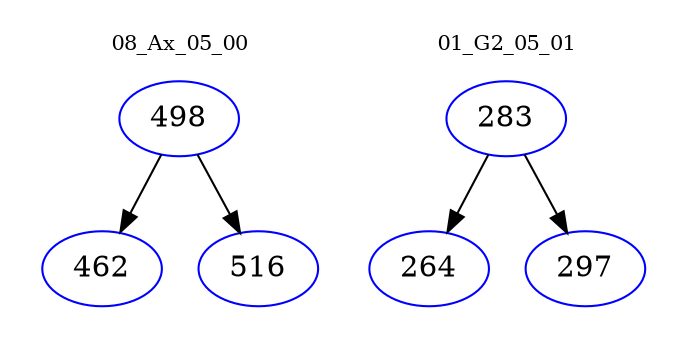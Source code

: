 digraph{
subgraph cluster_0 {
color = white
label = "08_Ax_05_00";
fontsize=10;
T0_498 [label="498", color="blue"]
T0_498 -> T0_462 [color="black"]
T0_462 [label="462", color="blue"]
T0_498 -> T0_516 [color="black"]
T0_516 [label="516", color="blue"]
}
subgraph cluster_1 {
color = white
label = "01_G2_05_01";
fontsize=10;
T1_283 [label="283", color="blue"]
T1_283 -> T1_264 [color="black"]
T1_264 [label="264", color="blue"]
T1_283 -> T1_297 [color="black"]
T1_297 [label="297", color="blue"]
}
}
